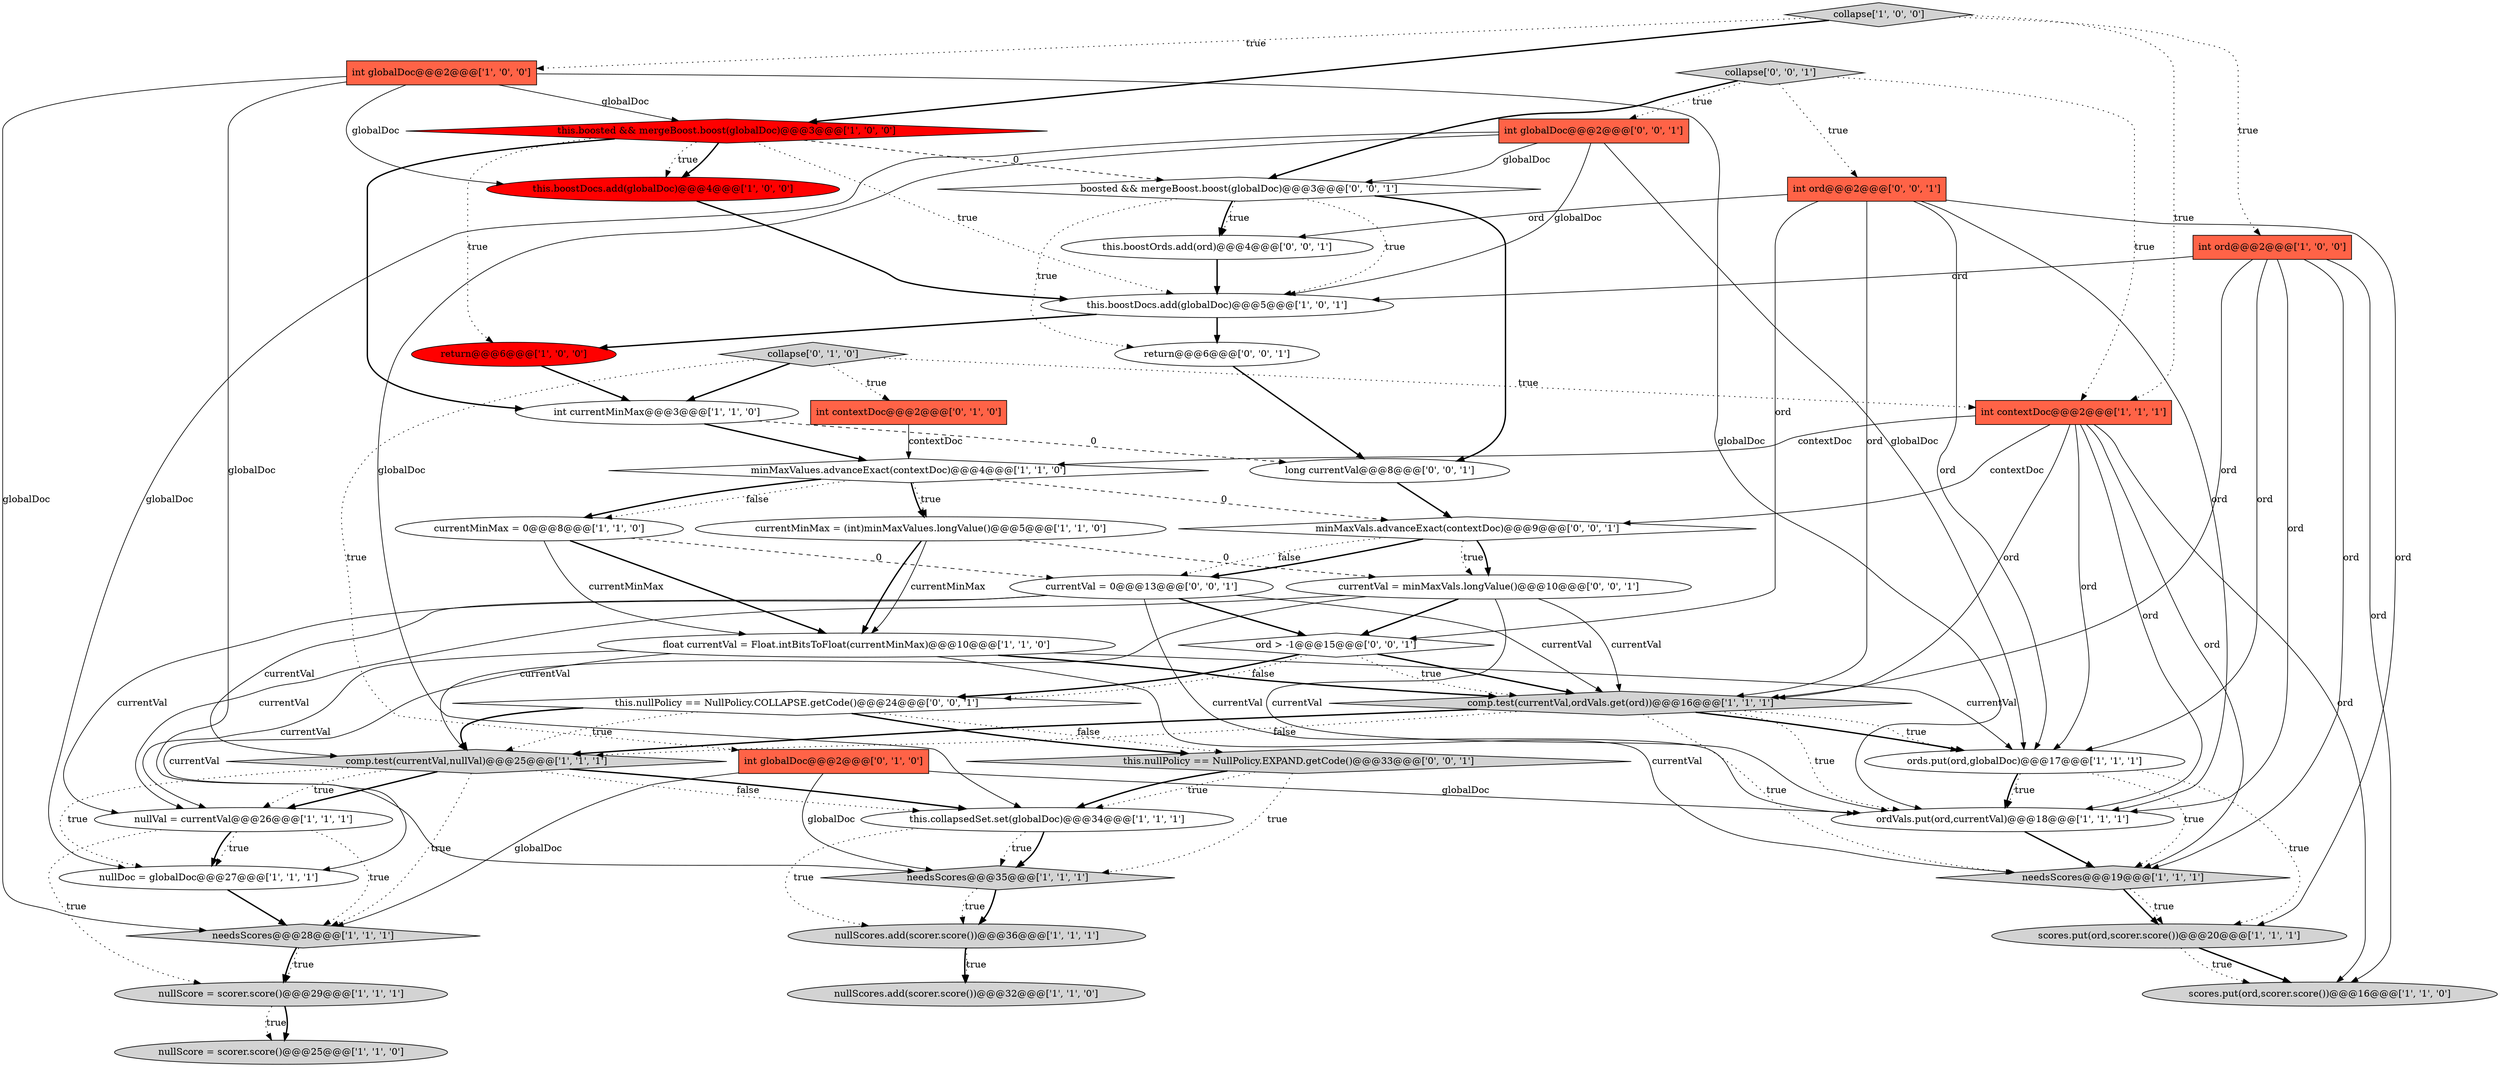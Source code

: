 digraph {
22 [style = filled, label = "collapse['1', '0', '0']", fillcolor = lightgray, shape = diamond image = "AAA0AAABBB1BBB"];
19 [style = filled, label = "nullScore = scorer.score()@@@25@@@['1', '1', '0']", fillcolor = lightgray, shape = ellipse image = "AAA0AAABBB1BBB"];
30 [style = filled, label = "int globalDoc@@@2@@@['0', '1', '0']", fillcolor = tomato, shape = box image = "AAA0AAABBB2BBB"];
27 [style = filled, label = "minMaxValues.advanceExact(contextDoc)@@@4@@@['1', '1', '0']", fillcolor = white, shape = diamond image = "AAA0AAABBB1BBB"];
11 [style = filled, label = "comp.test(currentVal,ordVals.get(ord))@@@16@@@['1', '1', '1']", fillcolor = lightgray, shape = diamond image = "AAA0AAABBB1BBB"];
21 [style = filled, label = "nullVal = currentVal@@@26@@@['1', '1', '1']", fillcolor = white, shape = ellipse image = "AAA0AAABBB1BBB"];
2 [style = filled, label = "this.boostDocs.add(globalDoc)@@@4@@@['1', '0', '0']", fillcolor = red, shape = ellipse image = "AAA1AAABBB1BBB"];
26 [style = filled, label = "this.boosted && mergeBoost.boost(globalDoc)@@@3@@@['1', '0', '0']", fillcolor = red, shape = diamond image = "AAA1AAABBB1BBB"];
10 [style = filled, label = "currentMinMax = (int)minMaxValues.longValue()@@@5@@@['1', '1', '0']", fillcolor = white, shape = ellipse image = "AAA0AAABBB1BBB"];
32 [style = filled, label = "boosted && mergeBoost.boost(globalDoc)@@@3@@@['0', '0', '1']", fillcolor = white, shape = diamond image = "AAA0AAABBB3BBB"];
24 [style = filled, label = "nullScores.add(scorer.score())@@@32@@@['1', '1', '0']", fillcolor = lightgray, shape = ellipse image = "AAA0AAABBB1BBB"];
36 [style = filled, label = "return@@@6@@@['0', '0', '1']", fillcolor = white, shape = ellipse image = "AAA0AAABBB3BBB"];
28 [style = filled, label = "nullScores.add(scorer.score())@@@36@@@['1', '1', '1']", fillcolor = lightgray, shape = ellipse image = "AAA0AAABBB1BBB"];
40 [style = filled, label = "minMaxVals.advanceExact(contextDoc)@@@9@@@['0', '0', '1']", fillcolor = white, shape = diamond image = "AAA0AAABBB3BBB"];
41 [style = filled, label = "int globalDoc@@@2@@@['0', '0', '1']", fillcolor = tomato, shape = box image = "AAA0AAABBB3BBB"];
13 [style = filled, label = "int globalDoc@@@2@@@['1', '0', '0']", fillcolor = tomato, shape = box image = "AAA0AAABBB1BBB"];
16 [style = filled, label = "scores.put(ord,scorer.score())@@@16@@@['1', '1', '0']", fillcolor = lightgray, shape = ellipse image = "AAA0AAABBB1BBB"];
9 [style = filled, label = "float currentVal = Float.intBitsToFloat(currentMinMax)@@@10@@@['1', '1', '0']", fillcolor = white, shape = ellipse image = "AAA0AAABBB1BBB"];
33 [style = filled, label = "this.boostOrds.add(ord)@@@4@@@['0', '0', '1']", fillcolor = white, shape = ellipse image = "AAA0AAABBB3BBB"];
37 [style = filled, label = "currentVal = minMaxVals.longValue()@@@10@@@['0', '0', '1']", fillcolor = white, shape = ellipse image = "AAA0AAABBB3BBB"];
7 [style = filled, label = "currentMinMax = 0@@@8@@@['1', '1', '0']", fillcolor = white, shape = ellipse image = "AAA0AAABBB1BBB"];
42 [style = filled, label = "this.nullPolicy == NullPolicy.COLLAPSE.getCode()@@@24@@@['0', '0', '1']", fillcolor = white, shape = diamond image = "AAA0AAABBB3BBB"];
31 [style = filled, label = "collapse['0', '1', '0']", fillcolor = lightgray, shape = diamond image = "AAA0AAABBB2BBB"];
18 [style = filled, label = "nullDoc = globalDoc@@@27@@@['1', '1', '1']", fillcolor = white, shape = ellipse image = "AAA0AAABBB1BBB"];
29 [style = filled, label = "int contextDoc@@@2@@@['0', '1', '0']", fillcolor = tomato, shape = box image = "AAA0AAABBB2BBB"];
34 [style = filled, label = "this.nullPolicy == NullPolicy.EXPAND.getCode()@@@33@@@['0', '0', '1']", fillcolor = lightgray, shape = diamond image = "AAA0AAABBB3BBB"];
35 [style = filled, label = "int ord@@@2@@@['0', '0', '1']", fillcolor = tomato, shape = box image = "AAA0AAABBB3BBB"];
0 [style = filled, label = "nullScore = scorer.score()@@@29@@@['1', '1', '1']", fillcolor = lightgray, shape = ellipse image = "AAA0AAABBB1BBB"];
4 [style = filled, label = "int currentMinMax@@@3@@@['1', '1', '0']", fillcolor = white, shape = ellipse image = "AAA0AAABBB1BBB"];
5 [style = filled, label = "needsScores@@@28@@@['1', '1', '1']", fillcolor = lightgray, shape = diamond image = "AAA0AAABBB1BBB"];
43 [style = filled, label = "ord > -1@@@15@@@['0', '0', '1']", fillcolor = white, shape = diamond image = "AAA0AAABBB3BBB"];
39 [style = filled, label = "currentVal = 0@@@13@@@['0', '0', '1']", fillcolor = white, shape = ellipse image = "AAA0AAABBB3BBB"];
3 [style = filled, label = "ordVals.put(ord,currentVal)@@@18@@@['1', '1', '1']", fillcolor = white, shape = ellipse image = "AAA0AAABBB1BBB"];
23 [style = filled, label = "this.boostDocs.add(globalDoc)@@@5@@@['1', '0', '1']", fillcolor = white, shape = ellipse image = "AAA0AAABBB1BBB"];
6 [style = filled, label = "this.collapsedSet.set(globalDoc)@@@34@@@['1', '1', '1']", fillcolor = white, shape = ellipse image = "AAA0AAABBB1BBB"];
44 [style = filled, label = "collapse['0', '0', '1']", fillcolor = lightgray, shape = diamond image = "AAA0AAABBB3BBB"];
12 [style = filled, label = "int ord@@@2@@@['1', '0', '0']", fillcolor = tomato, shape = box image = "AAA0AAABBB1BBB"];
1 [style = filled, label = "needsScores@@@35@@@['1', '1', '1']", fillcolor = lightgray, shape = diamond image = "AAA0AAABBB1BBB"];
20 [style = filled, label = "scores.put(ord,scorer.score())@@@20@@@['1', '1', '1']", fillcolor = lightgray, shape = ellipse image = "AAA0AAABBB1BBB"];
8 [style = filled, label = "ords.put(ord,globalDoc)@@@17@@@['1', '1', '1']", fillcolor = white, shape = ellipse image = "AAA0AAABBB1BBB"];
14 [style = filled, label = "comp.test(currentVal,nullVal)@@@25@@@['1', '1', '1']", fillcolor = lightgray, shape = diamond image = "AAA0AAABBB1BBB"];
38 [style = filled, label = "long currentVal@@@8@@@['0', '0', '1']", fillcolor = white, shape = ellipse image = "AAA0AAABBB3BBB"];
25 [style = filled, label = "int contextDoc@@@2@@@['1', '1', '1']", fillcolor = tomato, shape = box image = "AAA0AAABBB1BBB"];
17 [style = filled, label = "needsScores@@@19@@@['1', '1', '1']", fillcolor = lightgray, shape = diamond image = "AAA0AAABBB1BBB"];
15 [style = filled, label = "return@@@6@@@['1', '0', '0']", fillcolor = red, shape = ellipse image = "AAA1AAABBB1BBB"];
25->40 [style = solid, label="contextDoc"];
25->11 [style = solid, label="ord"];
35->8 [style = solid, label="ord"];
30->5 [style = solid, label="globalDoc"];
39->11 [style = solid, label="currentVal"];
9->11 [style = bold, label=""];
11->14 [style = bold, label=""];
21->18 [style = dotted, label="true"];
35->33 [style = solid, label="ord"];
0->19 [style = dotted, label="true"];
39->21 [style = solid, label="currentVal"];
6->1 [style = dotted, label="true"];
43->42 [style = bold, label=""];
27->7 [style = dotted, label="false"];
40->37 [style = dotted, label="true"];
21->18 [style = bold, label=""];
41->6 [style = solid, label="globalDoc"];
7->9 [style = bold, label=""];
2->23 [style = bold, label=""];
1->28 [style = bold, label=""];
37->43 [style = bold, label=""];
14->21 [style = dotted, label="true"];
20->16 [style = bold, label=""];
40->39 [style = dotted, label="false"];
5->0 [style = bold, label=""];
27->7 [style = bold, label=""];
35->11 [style = solid, label="ord"];
12->17 [style = solid, label="ord"];
11->8 [style = dotted, label="true"];
23->36 [style = bold, label=""];
8->20 [style = dotted, label="true"];
14->18 [style = dotted, label="true"];
40->37 [style = bold, label=""];
21->5 [style = dotted, label="true"];
17->20 [style = bold, label=""];
17->20 [style = dotted, label="true"];
31->25 [style = dotted, label="true"];
35->20 [style = solid, label="ord"];
0->19 [style = bold, label=""];
26->2 [style = dotted, label="true"];
21->0 [style = dotted, label="true"];
8->17 [style = dotted, label="true"];
31->4 [style = bold, label=""];
26->23 [style = dotted, label="true"];
43->11 [style = dotted, label="true"];
32->36 [style = dotted, label="true"];
26->4 [style = bold, label=""];
44->35 [style = dotted, label="true"];
13->26 [style = solid, label="globalDoc"];
33->23 [style = bold, label=""];
43->11 [style = bold, label=""];
41->8 [style = solid, label="globalDoc"];
31->30 [style = dotted, label="true"];
44->25 [style = dotted, label="true"];
28->24 [style = dotted, label="true"];
14->6 [style = dotted, label="false"];
29->27 [style = solid, label="contextDoc"];
44->32 [style = bold, label=""];
22->13 [style = dotted, label="true"];
37->11 [style = solid, label="currentVal"];
28->24 [style = bold, label=""];
12->23 [style = solid, label="ord"];
11->8 [style = bold, label=""];
43->42 [style = dotted, label="false"];
7->39 [style = dashed, label="0"];
12->11 [style = solid, label="ord"];
31->29 [style = dotted, label="true"];
27->40 [style = dashed, label="0"];
14->6 [style = bold, label=""];
14->21 [style = bold, label=""];
1->28 [style = dotted, label="true"];
22->26 [style = bold, label=""];
37->3 [style = solid, label="currentVal"];
12->16 [style = solid, label="ord"];
9->18 [style = solid, label="currentVal"];
41->18 [style = solid, label="globalDoc"];
4->38 [style = dashed, label="0"];
25->8 [style = solid, label="ord"];
35->3 [style = solid, label="ord"];
25->27 [style = solid, label="contextDoc"];
26->32 [style = dashed, label="0"];
22->25 [style = dotted, label="true"];
8->3 [style = bold, label=""];
23->15 [style = bold, label=""];
11->17 [style = dotted, label="true"];
5->0 [style = dotted, label="true"];
34->1 [style = dotted, label="true"];
10->9 [style = solid, label="currentMinMax"];
12->8 [style = solid, label="ord"];
25->16 [style = solid, label="ord"];
8->3 [style = dotted, label="true"];
32->33 [style = dotted, label="true"];
32->33 [style = bold, label=""];
42->14 [style = bold, label=""];
6->1 [style = bold, label=""];
9->21 [style = solid, label="currentVal"];
14->5 [style = dotted, label="true"];
40->39 [style = bold, label=""];
42->34 [style = dotted, label="false"];
41->23 [style = solid, label="globalDoc"];
27->10 [style = bold, label=""];
41->32 [style = solid, label="globalDoc"];
13->5 [style = solid, label="globalDoc"];
26->15 [style = dotted, label="true"];
3->17 [style = bold, label=""];
25->3 [style = solid, label="ord"];
10->9 [style = bold, label=""];
38->40 [style = bold, label=""];
11->3 [style = dotted, label="true"];
39->14 [style = solid, label="currentVal"];
9->17 [style = solid, label="currentVal"];
42->34 [style = bold, label=""];
12->3 [style = solid, label="ord"];
32->23 [style = dotted, label="true"];
37->21 [style = solid, label="currentVal"];
39->43 [style = bold, label=""];
27->10 [style = dotted, label="true"];
25->17 [style = solid, label="ord"];
39->3 [style = solid, label="currentVal"];
11->14 [style = dotted, label="false"];
30->1 [style = solid, label="globalDoc"];
22->12 [style = dotted, label="true"];
9->8 [style = solid, label="currentVal"];
6->28 [style = dotted, label="true"];
30->3 [style = solid, label="globalDoc"];
32->38 [style = bold, label=""];
26->2 [style = bold, label=""];
42->14 [style = dotted, label="true"];
35->43 [style = solid, label="ord"];
18->5 [style = bold, label=""];
4->27 [style = bold, label=""];
13->3 [style = solid, label="globalDoc"];
34->6 [style = bold, label=""];
15->4 [style = bold, label=""];
7->9 [style = solid, label="currentMinMax"];
10->37 [style = dashed, label="0"];
34->6 [style = dotted, label="true"];
13->2 [style = solid, label="globalDoc"];
36->38 [style = bold, label=""];
13->1 [style = solid, label="globalDoc"];
37->14 [style = solid, label="currentVal"];
44->41 [style = dotted, label="true"];
20->16 [style = dotted, label="true"];
}
